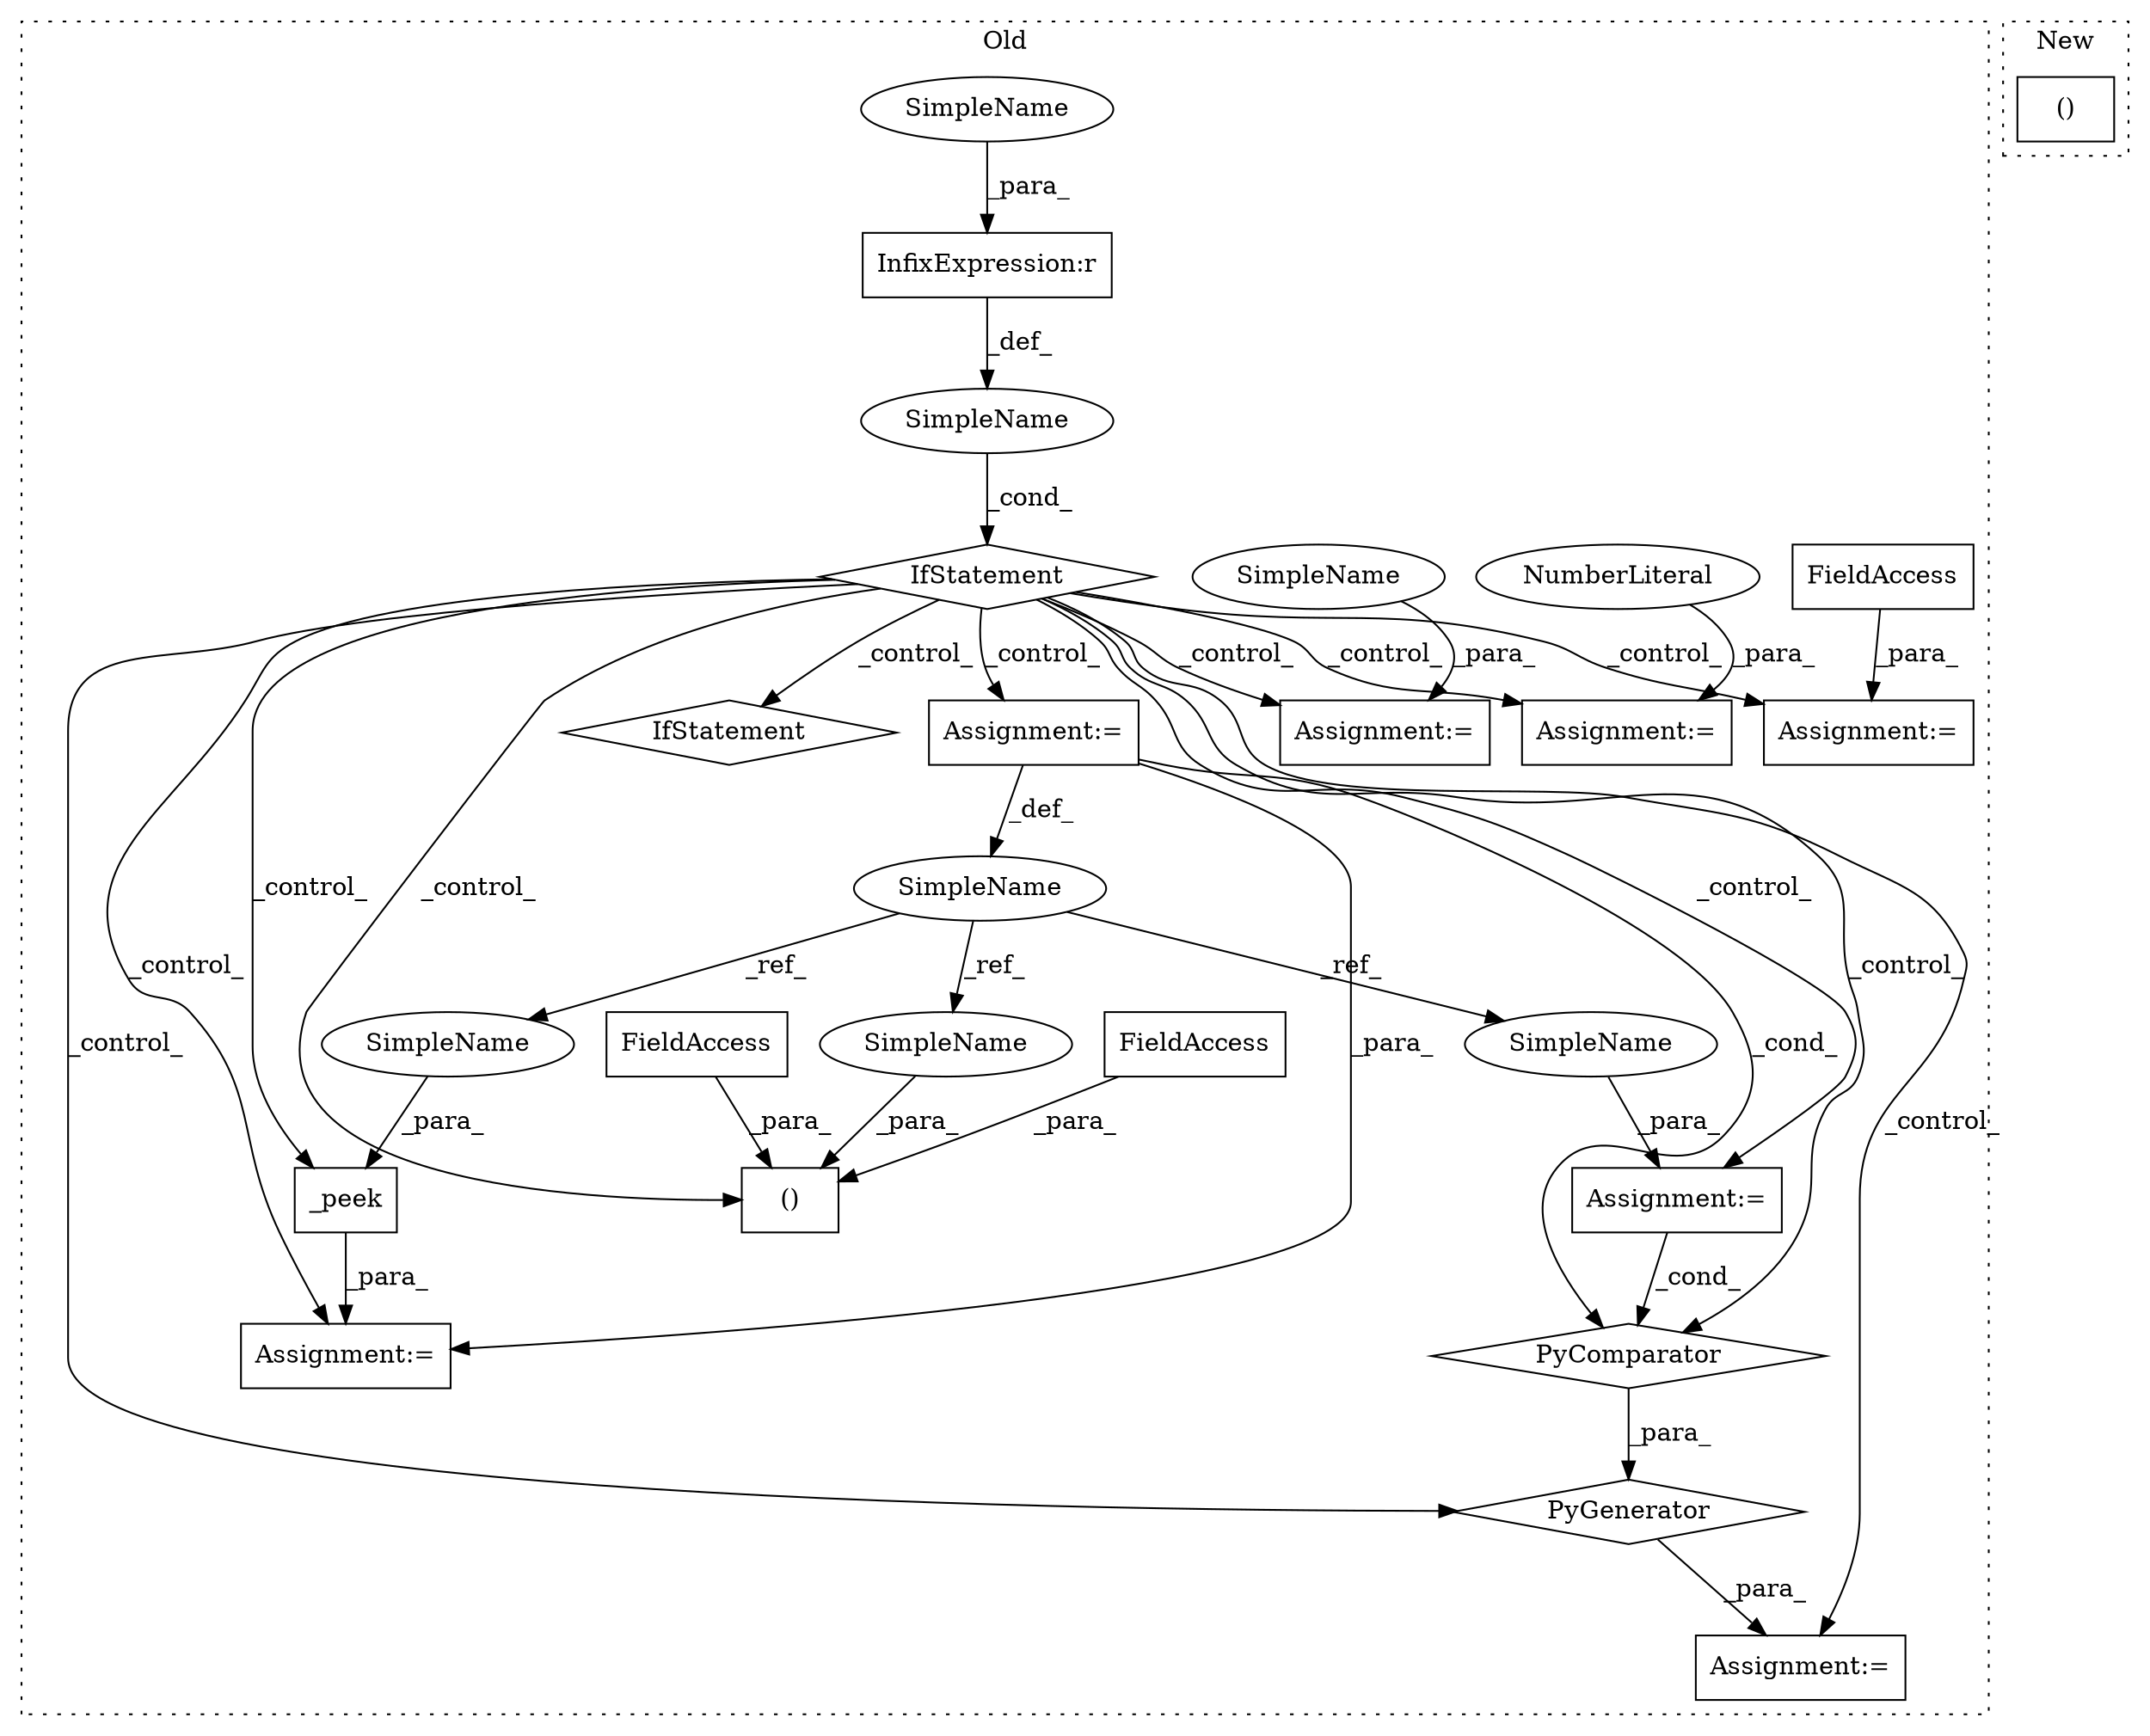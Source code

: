 digraph G {
subgraph cluster0 {
1 [label="PyGenerator" a="107" s="27633" l="126" shape="diamond"];
3 [label="Assignment:=" a="7" s="27720" l="33" shape="box"];
4 [label="PyComparator" a="113" s="27720" l="33" shape="diamond"];
5 [label="Assignment:=" a="7" s="27621" l="12" shape="box"];
6 [label="Assignment:=" a="7" s="27456" l="1" shape="box"];
7 [label="()" a="106" s="27530" l="50" shape="box"];
8 [label="InfixExpression:r" a="27" s="27426" l="4" shape="box"];
9 [label="_peek" a="32" s="27582,27600" l="6,1" shape="box"];
10 [label="FieldAccess" a="22" s="27545" l="9" shape="box"];
11 [label="FieldAccess" a="22" s="27531" l="1" shape="box"];
12 [label="IfStatement" a="25" s="27720" l="33" shape="diamond"];
13 [label="Assignment:=" a="7" s="27849" l="1" shape="box"];
14 [label="IfStatement" a="25" s="27414,27434" l="4,2" shape="diamond"];
15 [label="SimpleName" a="42" s="27444" l="12" shape="ellipse"];
16 [label="SimpleName" a="42" s="" l="" shape="ellipse"];
17 [label="Assignment:=" a="7" s="27827" l="1" shape="box"];
18 [label="NumberLiteral" a="34" s="27828" l="1" shape="ellipse"];
19 [label="Assignment:=" a="7" s="27580" l="2" shape="box"];
20 [label="Assignment:=" a="7" s="27779" l="1" shape="box"];
21 [label="FieldAccess" a="22" s="27780" l="9" shape="box"];
22 [label="SimpleName" a="42" s="27850" l="4" shape="ellipse"];
23 [label="SimpleName" a="42" s="27430" l="4" shape="ellipse"];
24 [label="SimpleName" a="42" s="27588" l="12" shape="ellipse"];
25 [label="SimpleName" a="42" s="27568" l="12" shape="ellipse"];
26 [label="SimpleName" a="42" s="27732" l="12" shape="ellipse"];
label = "Old";
style="dotted";
}
subgraph cluster1 {
2 [label="()" a="106" s="26731" l="41" shape="box"];
label = "New";
style="dotted";
}
1 -> 5 [label="_para_"];
3 -> 4 [label="_cond_"];
4 -> 1 [label="_para_"];
6 -> 4 [label="_cond_"];
6 -> 19 [label="_para_"];
6 -> 15 [label="_def_"];
8 -> 16 [label="_def_"];
9 -> 19 [label="_para_"];
10 -> 7 [label="_para_"];
11 -> 7 [label="_para_"];
14 -> 7 [label="_control_"];
14 -> 17 [label="_control_"];
14 -> 6 [label="_control_"];
14 -> 13 [label="_control_"];
14 -> 9 [label="_control_"];
14 -> 12 [label="_control_"];
14 -> 19 [label="_control_"];
14 -> 3 [label="_control_"];
14 -> 4 [label="_control_"];
14 -> 5 [label="_control_"];
14 -> 20 [label="_control_"];
14 -> 1 [label="_control_"];
15 -> 25 [label="_ref_"];
15 -> 24 [label="_ref_"];
15 -> 26 [label="_ref_"];
16 -> 14 [label="_cond_"];
18 -> 17 [label="_para_"];
21 -> 20 [label="_para_"];
22 -> 13 [label="_para_"];
23 -> 8 [label="_para_"];
24 -> 9 [label="_para_"];
25 -> 7 [label="_para_"];
26 -> 3 [label="_para_"];
}